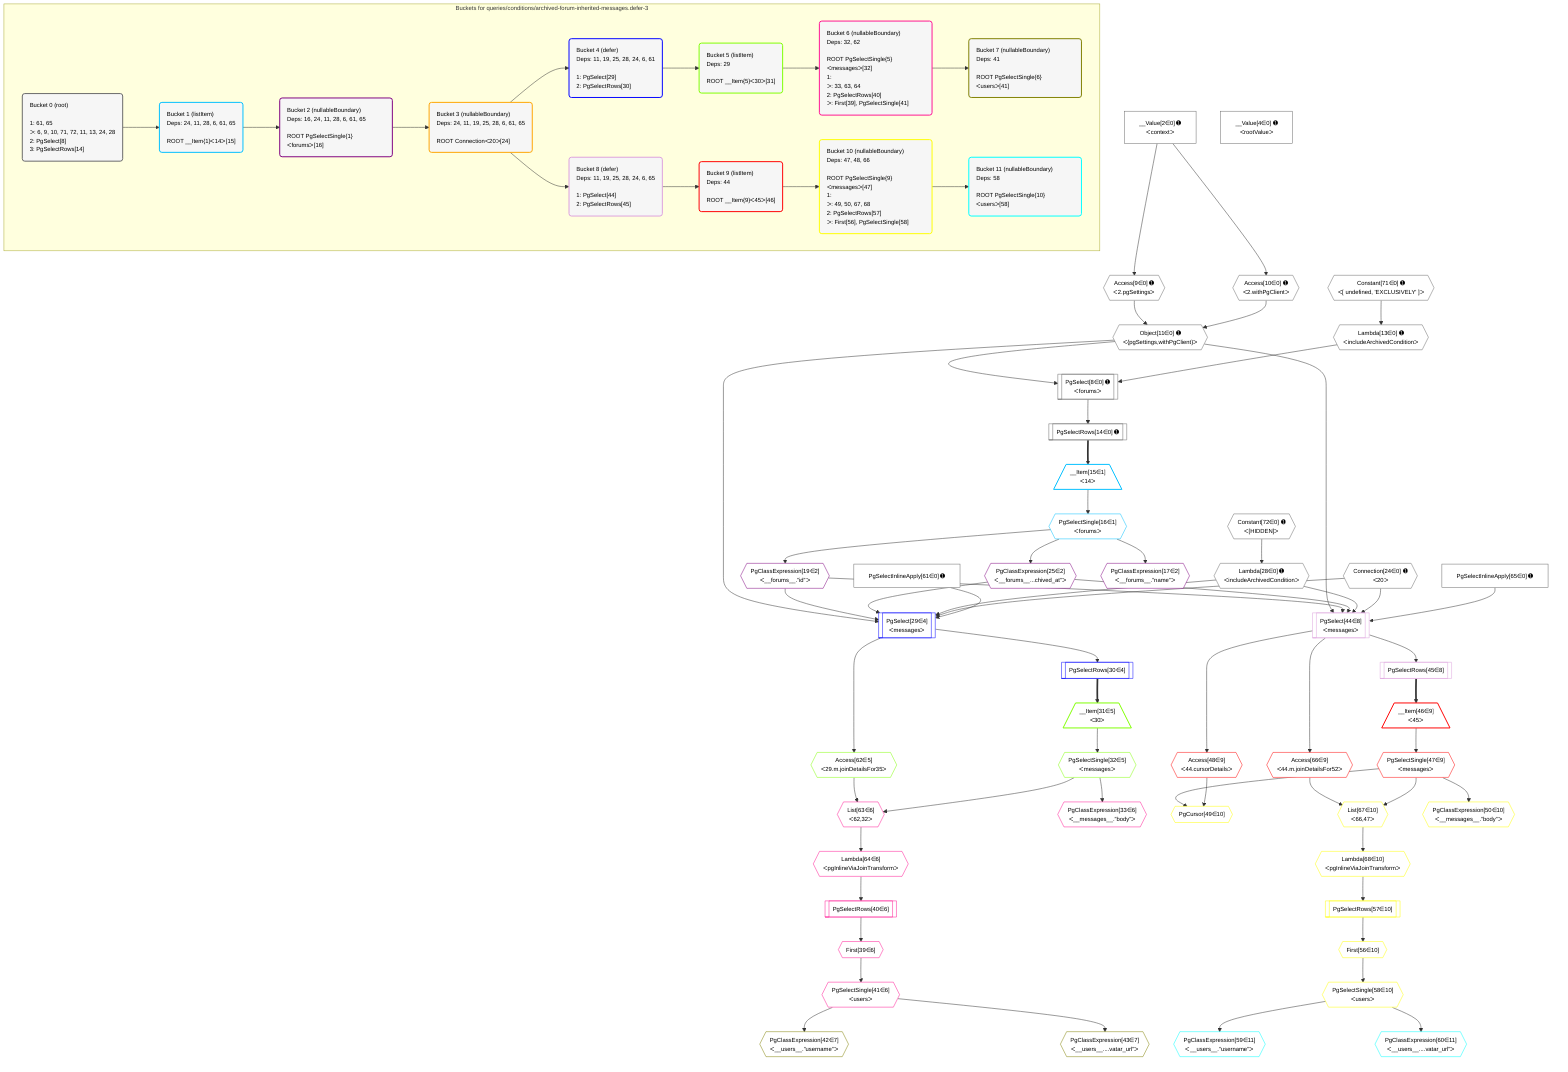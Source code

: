 %%{init: {'themeVariables': { 'fontSize': '12px'}}}%%
graph TD
    classDef path fill:#eee,stroke:#000,color:#000
    classDef plan fill:#fff,stroke-width:1px,color:#000
    classDef itemplan fill:#fff,stroke-width:2px,color:#000
    classDef unbatchedplan fill:#dff,stroke-width:1px,color:#000
    classDef sideeffectplan fill:#fcc,stroke-width:2px,color:#000
    classDef bucket fill:#f6f6f6,color:#000,stroke-width:2px,text-align:left


    %% plan dependencies
    PgSelect8[["PgSelect[8∈0] ➊<br />ᐸforumsᐳ"]]:::plan
    Object11{{"Object[11∈0] ➊<br />ᐸ{pgSettings,withPgClient}ᐳ"}}:::plan
    Lambda13{{"Lambda[13∈0] ➊<br />ᐸincludeArchivedConditionᐳ"}}:::plan
    Object11 & Lambda13 --> PgSelect8
    Access9{{"Access[9∈0] ➊<br />ᐸ2.pgSettingsᐳ"}}:::plan
    Access10{{"Access[10∈0] ➊<br />ᐸ2.withPgClientᐳ"}}:::plan
    Access9 & Access10 --> Object11
    Connection24{{"Connection[24∈0] ➊<br />ᐸ20ᐳ"}}:::plan
    __Value2["__Value[2∈0] ➊<br />ᐸcontextᐳ"]:::plan
    __Value2 --> Access9
    __Value2 --> Access10
    Constant71{{"Constant[71∈0] ➊<br />ᐸ[ undefined, 'EXCLUSIVELY' ]ᐳ"}}:::plan
    Constant71 --> Lambda13
    PgSelectRows14[["PgSelectRows[14∈0] ➊"]]:::plan
    PgSelect8 --> PgSelectRows14
    Lambda28{{"Lambda[28∈0] ➊<br />ᐸincludeArchivedConditionᐳ"}}:::plan
    Constant72{{"Constant[72∈0] ➊<br />ᐸ[HIDDEN]ᐳ"}}:::plan
    Constant72 --> Lambda28
    __Value4["__Value[4∈0] ➊<br />ᐸrootValueᐳ"]:::plan
    PgSelectInlineApply61["PgSelectInlineApply[61∈0] ➊"]:::plan
    PgSelectInlineApply65["PgSelectInlineApply[65∈0] ➊"]:::plan
    __Item15[/"__Item[15∈1]<br />ᐸ14ᐳ"\]:::itemplan
    PgSelectRows14 ==> __Item15
    PgSelectSingle16{{"PgSelectSingle[16∈1]<br />ᐸforumsᐳ"}}:::plan
    __Item15 --> PgSelectSingle16
    PgClassExpression17{{"PgClassExpression[17∈2]<br />ᐸ__forums__.”name”ᐳ"}}:::plan
    PgSelectSingle16 --> PgClassExpression17
    PgClassExpression19{{"PgClassExpression[19∈2]<br />ᐸ__forums__.”id”ᐳ"}}:::plan
    PgSelectSingle16 --> PgClassExpression19
    PgClassExpression25{{"PgClassExpression[25∈2]<br />ᐸ__forums__...chived_at”ᐳ"}}:::plan
    PgSelectSingle16 --> PgClassExpression25
    PgSelect29[["PgSelect[29∈4]<br />ᐸmessagesᐳ"]]:::plan
    Object11 & PgClassExpression19 & PgClassExpression25 & Lambda28 & Connection24 & PgSelectInlineApply61 --> PgSelect29
    PgSelectRows30[["PgSelectRows[30∈4]"]]:::plan
    PgSelect29 --> PgSelectRows30
    __Item31[/"__Item[31∈5]<br />ᐸ30ᐳ"\]:::itemplan
    PgSelectRows30 ==> __Item31
    PgSelectSingle32{{"PgSelectSingle[32∈5]<br />ᐸmessagesᐳ"}}:::plan
    __Item31 --> PgSelectSingle32
    Access62{{"Access[62∈5]<br />ᐸ29.m.joinDetailsFor35ᐳ"}}:::plan
    PgSelect29 --> Access62
    List63{{"List[63∈6]<br />ᐸ62,32ᐳ"}}:::plan
    Access62 & PgSelectSingle32 --> List63
    PgClassExpression33{{"PgClassExpression[33∈6]<br />ᐸ__messages__.”body”ᐳ"}}:::plan
    PgSelectSingle32 --> PgClassExpression33
    First39{{"First[39∈6]"}}:::plan
    PgSelectRows40[["PgSelectRows[40∈6]"]]:::plan
    PgSelectRows40 --> First39
    Lambda64{{"Lambda[64∈6]<br />ᐸpgInlineViaJoinTransformᐳ"}}:::plan
    Lambda64 --> PgSelectRows40
    PgSelectSingle41{{"PgSelectSingle[41∈6]<br />ᐸusersᐳ"}}:::plan
    First39 --> PgSelectSingle41
    List63 --> Lambda64
    PgClassExpression42{{"PgClassExpression[42∈7]<br />ᐸ__users__.”username”ᐳ"}}:::plan
    PgSelectSingle41 --> PgClassExpression42
    PgClassExpression43{{"PgClassExpression[43∈7]<br />ᐸ__users__....vatar_url”ᐳ"}}:::plan
    PgSelectSingle41 --> PgClassExpression43
    PgSelect44[["PgSelect[44∈8]<br />ᐸmessagesᐳ"]]:::plan
    Object11 & PgClassExpression19 & PgClassExpression25 & Lambda28 & Connection24 & PgSelectInlineApply65 --> PgSelect44
    PgSelectRows45[["PgSelectRows[45∈8]"]]:::plan
    PgSelect44 --> PgSelectRows45
    __Item46[/"__Item[46∈9]<br />ᐸ45ᐳ"\]:::itemplan
    PgSelectRows45 ==> __Item46
    PgSelectSingle47{{"PgSelectSingle[47∈9]<br />ᐸmessagesᐳ"}}:::plan
    __Item46 --> PgSelectSingle47
    Access48{{"Access[48∈9]<br />ᐸ44.cursorDetailsᐳ"}}:::plan
    PgSelect44 --> Access48
    Access66{{"Access[66∈9]<br />ᐸ44.m.joinDetailsFor52ᐳ"}}:::plan
    PgSelect44 --> Access66
    PgCursor49{{"PgCursor[49∈10]"}}:::plan
    PgSelectSingle47 & Access48 --> PgCursor49
    List67{{"List[67∈10]<br />ᐸ66,47ᐳ"}}:::plan
    Access66 & PgSelectSingle47 --> List67
    PgClassExpression50{{"PgClassExpression[50∈10]<br />ᐸ__messages__.”body”ᐳ"}}:::plan
    PgSelectSingle47 --> PgClassExpression50
    First56{{"First[56∈10]"}}:::plan
    PgSelectRows57[["PgSelectRows[57∈10]"]]:::plan
    PgSelectRows57 --> First56
    Lambda68{{"Lambda[68∈10]<br />ᐸpgInlineViaJoinTransformᐳ"}}:::plan
    Lambda68 --> PgSelectRows57
    PgSelectSingle58{{"PgSelectSingle[58∈10]<br />ᐸusersᐳ"}}:::plan
    First56 --> PgSelectSingle58
    List67 --> Lambda68
    PgClassExpression59{{"PgClassExpression[59∈11]<br />ᐸ__users__.”username”ᐳ"}}:::plan
    PgSelectSingle58 --> PgClassExpression59
    PgClassExpression60{{"PgClassExpression[60∈11]<br />ᐸ__users__....vatar_url”ᐳ"}}:::plan
    PgSelectSingle58 --> PgClassExpression60

    %% define steps

    subgraph "Buckets for queries/conditions/archived-forum-inherited-messages.defer-3"
    Bucket0("Bucket 0 (root)<br /><br />1: 61, 65<br />ᐳ: 6, 9, 10, 71, 72, 11, 13, 24, 28<br />2: PgSelect[8]<br />3: PgSelectRows[14]"):::bucket
    classDef bucket0 stroke:#696969
    class Bucket0,__Value2,__Value4,PgSelect8,Access9,Access10,Object11,Lambda13,PgSelectRows14,Connection24,Lambda28,PgSelectInlineApply61,PgSelectInlineApply65,Constant71,Constant72 bucket0
    Bucket1("Bucket 1 (listItem)<br />Deps: 24, 11, 28, 6, 61, 65<br /><br />ROOT __Item{1}ᐸ14ᐳ[15]"):::bucket
    classDef bucket1 stroke:#00bfff
    class Bucket1,__Item15,PgSelectSingle16 bucket1
    Bucket2("Bucket 2 (nullableBoundary)<br />Deps: 16, 24, 11, 28, 6, 61, 65<br /><br />ROOT PgSelectSingle{1}ᐸforumsᐳ[16]"):::bucket
    classDef bucket2 stroke:#7f007f
    class Bucket2,PgClassExpression17,PgClassExpression19,PgClassExpression25 bucket2
    Bucket3("Bucket 3 (nullableBoundary)<br />Deps: 24, 11, 19, 25, 28, 6, 61, 65<br /><br />ROOT Connectionᐸ20ᐳ[24]"):::bucket
    classDef bucket3 stroke:#ffa500
    class Bucket3 bucket3
    Bucket4("Bucket 4 (defer)<br />Deps: 11, 19, 25, 28, 24, 6, 61<br /><br />1: PgSelect[29]<br />2: PgSelectRows[30]"):::bucket
    classDef bucket4 stroke:#0000ff
    class Bucket4,PgSelect29,PgSelectRows30 bucket4
    Bucket5("Bucket 5 (listItem)<br />Deps: 29<br /><br />ROOT __Item{5}ᐸ30ᐳ[31]"):::bucket
    classDef bucket5 stroke:#7fff00
    class Bucket5,__Item31,PgSelectSingle32,Access62 bucket5
    Bucket6("Bucket 6 (nullableBoundary)<br />Deps: 32, 62<br /><br />ROOT PgSelectSingle{5}ᐸmessagesᐳ[32]<br />1: <br />ᐳ: 33, 63, 64<br />2: PgSelectRows[40]<br />ᐳ: First[39], PgSelectSingle[41]"):::bucket
    classDef bucket6 stroke:#ff1493
    class Bucket6,PgClassExpression33,First39,PgSelectRows40,PgSelectSingle41,List63,Lambda64 bucket6
    Bucket7("Bucket 7 (nullableBoundary)<br />Deps: 41<br /><br />ROOT PgSelectSingle{6}ᐸusersᐳ[41]"):::bucket
    classDef bucket7 stroke:#808000
    class Bucket7,PgClassExpression42,PgClassExpression43 bucket7
    Bucket8("Bucket 8 (defer)<br />Deps: 11, 19, 25, 28, 24, 6, 65<br /><br />1: PgSelect[44]<br />2: PgSelectRows[45]"):::bucket
    classDef bucket8 stroke:#dda0dd
    class Bucket8,PgSelect44,PgSelectRows45 bucket8
    Bucket9("Bucket 9 (listItem)<br />Deps: 44<br /><br />ROOT __Item{9}ᐸ45ᐳ[46]"):::bucket
    classDef bucket9 stroke:#ff0000
    class Bucket9,__Item46,PgSelectSingle47,Access48,Access66 bucket9
    Bucket10("Bucket 10 (nullableBoundary)<br />Deps: 47, 48, 66<br /><br />ROOT PgSelectSingle{9}ᐸmessagesᐳ[47]<br />1: <br />ᐳ: 49, 50, 67, 68<br />2: PgSelectRows[57]<br />ᐳ: First[56], PgSelectSingle[58]"):::bucket
    classDef bucket10 stroke:#ffff00
    class Bucket10,PgCursor49,PgClassExpression50,First56,PgSelectRows57,PgSelectSingle58,List67,Lambda68 bucket10
    Bucket11("Bucket 11 (nullableBoundary)<br />Deps: 58<br /><br />ROOT PgSelectSingle{10}ᐸusersᐳ[58]"):::bucket
    classDef bucket11 stroke:#00ffff
    class Bucket11,PgClassExpression59,PgClassExpression60 bucket11
    Bucket0 --> Bucket1
    Bucket1 --> Bucket2
    Bucket2 --> Bucket3
    Bucket3 --> Bucket4 & Bucket8
    Bucket4 --> Bucket5
    Bucket5 --> Bucket6
    Bucket6 --> Bucket7
    Bucket8 --> Bucket9
    Bucket9 --> Bucket10
    Bucket10 --> Bucket11
    end